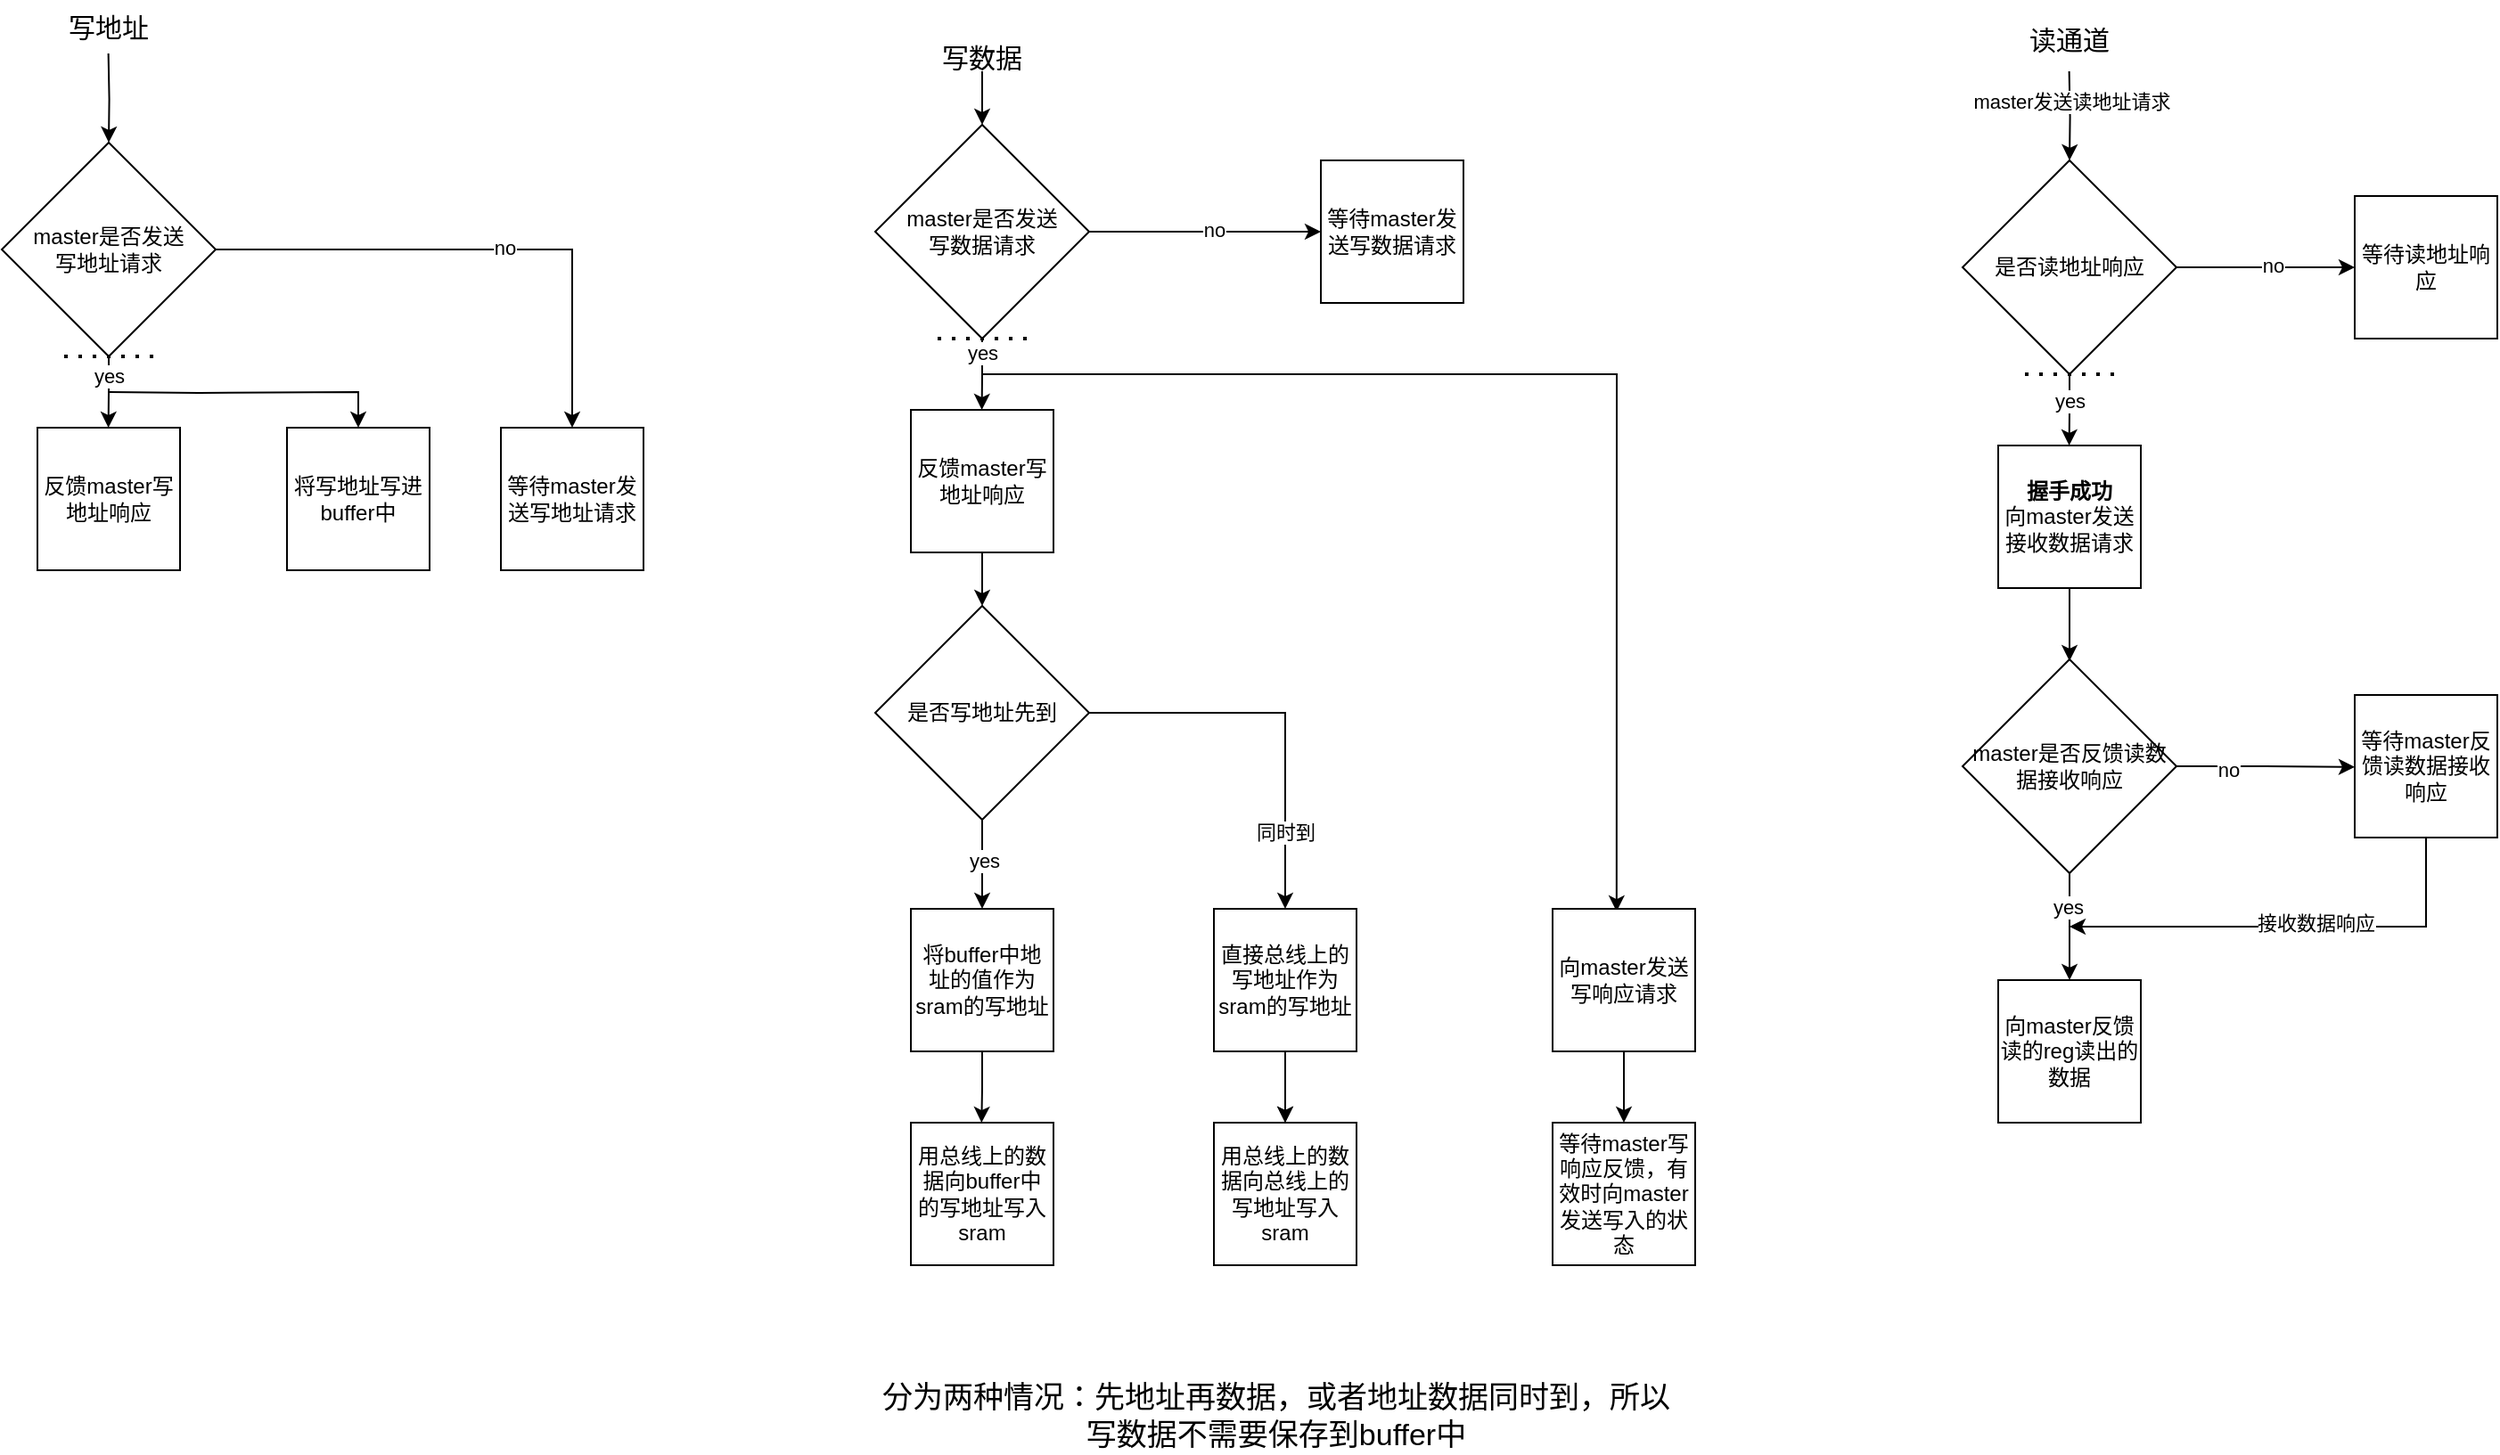 <mxfile version="21.3.8" type="github" pages="2">
  <diagram name="第 1 页" id="pmZ2BUNJM0yEarqeaY6m">
    <mxGraphModel dx="3110" dy="2310" grid="1" gridSize="10" guides="1" tooltips="1" connect="1" arrows="1" fold="1" page="1" pageScale="1" pageWidth="827" pageHeight="1169" math="0" shadow="0">
      <root>
        <mxCell id="0" />
        <mxCell id="1" parent="0" />
        <mxCell id="1NSAZqnCaweZWtJaYeCe-13" style="edgeStyle=orthogonalEdgeStyle;rounded=0;orthogonalLoop=1;jettySize=auto;html=1;exitX=0.5;exitY=0;exitDx=0;exitDy=0;entryX=0.5;entryY=0;entryDx=0;entryDy=0;" parent="1" target="1NSAZqnCaweZWtJaYeCe-11" edge="1">
          <mxGeometry relative="1" as="geometry">
            <mxPoint x="189.81" y="140" as="sourcePoint" />
          </mxGeometry>
        </mxCell>
        <mxCell id="1NSAZqnCaweZWtJaYeCe-15" style="edgeStyle=orthogonalEdgeStyle;rounded=0;orthogonalLoop=1;jettySize=auto;html=1;exitX=0.5;exitY=1;exitDx=0;exitDy=0;" parent="1" source="1NSAZqnCaweZWtJaYeCe-11" edge="1">
          <mxGeometry relative="1" as="geometry">
            <mxPoint x="189.81" y="350" as="targetPoint" />
          </mxGeometry>
        </mxCell>
        <mxCell id="1NSAZqnCaweZWtJaYeCe-16" value="yes" style="edgeLabel;html=1;align=center;verticalAlign=middle;resizable=0;points=[];" parent="1NSAZqnCaweZWtJaYeCe-15" vertex="1" connectable="0">
          <mxGeometry x="-0.288" relative="1" as="geometry">
            <mxPoint y="-4" as="offset" />
          </mxGeometry>
        </mxCell>
        <mxCell id="1NSAZqnCaweZWtJaYeCe-17" style="edgeStyle=orthogonalEdgeStyle;rounded=0;orthogonalLoop=1;jettySize=auto;html=1;exitX=1;exitY=0.5;exitDx=0;exitDy=0;entryX=0.5;entryY=0;entryDx=0;entryDy=0;" parent="1" source="1NSAZqnCaweZWtJaYeCe-11" target="1NSAZqnCaweZWtJaYeCe-19" edge="1">
          <mxGeometry relative="1" as="geometry">
            <mxPoint x="290" y="350" as="targetPoint" />
          </mxGeometry>
        </mxCell>
        <mxCell id="1NSAZqnCaweZWtJaYeCe-18" value="no" style="edgeLabel;html=1;align=center;verticalAlign=middle;resizable=0;points=[];" parent="1NSAZqnCaweZWtJaYeCe-17" vertex="1" connectable="0">
          <mxGeometry x="0.079" y="1" relative="1" as="geometry">
            <mxPoint as="offset" />
          </mxGeometry>
        </mxCell>
        <mxCell id="1NSAZqnCaweZWtJaYeCe-11" value="master是否发送&lt;br&gt;写地址请求" style="rhombus;whiteSpace=wrap;html=1;" parent="1" vertex="1">
          <mxGeometry x="130" y="190" width="120" height="120" as="geometry" />
        </mxCell>
        <mxCell id="1NSAZqnCaweZWtJaYeCe-19" value="等待master发送写地址请求" style="whiteSpace=wrap;html=1;aspect=fixed;" parent="1" vertex="1">
          <mxGeometry x="410" y="350" width="80" height="80" as="geometry" />
        </mxCell>
        <mxCell id="1NSAZqnCaweZWtJaYeCe-20" value="将写地址写进buffer中" style="whiteSpace=wrap;html=1;aspect=fixed;" parent="1" vertex="1">
          <mxGeometry x="290" y="350" width="80" height="80" as="geometry" />
        </mxCell>
        <mxCell id="1NSAZqnCaweZWtJaYeCe-21" style="edgeStyle=orthogonalEdgeStyle;rounded=0;orthogonalLoop=1;jettySize=auto;html=1;entryX=0.5;entryY=0;entryDx=0;entryDy=0;" parent="1" target="1NSAZqnCaweZWtJaYeCe-27" edge="1">
          <mxGeometry relative="1" as="geometry">
            <mxPoint x="680" y="150" as="sourcePoint" />
          </mxGeometry>
        </mxCell>
        <mxCell id="1NSAZqnCaweZWtJaYeCe-23" style="edgeStyle=orthogonalEdgeStyle;rounded=0;orthogonalLoop=1;jettySize=auto;html=1;exitX=0.5;exitY=1;exitDx=0;exitDy=0;" parent="1" source="1NSAZqnCaweZWtJaYeCe-27" edge="1">
          <mxGeometry relative="1" as="geometry">
            <mxPoint x="679.81" y="340" as="targetPoint" />
          </mxGeometry>
        </mxCell>
        <mxCell id="1NSAZqnCaweZWtJaYeCe-24" value="yes" style="edgeLabel;html=1;align=center;verticalAlign=middle;resizable=0;points=[];" parent="1NSAZqnCaweZWtJaYeCe-23" vertex="1" connectable="0">
          <mxGeometry x="-0.288" relative="1" as="geometry">
            <mxPoint y="-7" as="offset" />
          </mxGeometry>
        </mxCell>
        <mxCell id="1NSAZqnCaweZWtJaYeCe-25" style="edgeStyle=orthogonalEdgeStyle;rounded=0;orthogonalLoop=1;jettySize=auto;html=1;exitX=1;exitY=0.5;exitDx=0;exitDy=0;entryX=0;entryY=0.5;entryDx=0;entryDy=0;" parent="1" source="1NSAZqnCaweZWtJaYeCe-27" target="1NSAZqnCaweZWtJaYeCe-28" edge="1">
          <mxGeometry relative="1" as="geometry">
            <mxPoint x="780" y="340" as="targetPoint" />
          </mxGeometry>
        </mxCell>
        <mxCell id="1NSAZqnCaweZWtJaYeCe-26" value="no" style="edgeLabel;html=1;align=center;verticalAlign=middle;resizable=0;points=[];" parent="1NSAZqnCaweZWtJaYeCe-25" vertex="1" connectable="0">
          <mxGeometry x="0.079" y="1" relative="1" as="geometry">
            <mxPoint as="offset" />
          </mxGeometry>
        </mxCell>
        <mxCell id="1NSAZqnCaweZWtJaYeCe-27" value="master是否发送&lt;br&gt;写数据请求" style="rhombus;whiteSpace=wrap;html=1;" parent="1" vertex="1">
          <mxGeometry x="620" y="180" width="120" height="120" as="geometry" />
        </mxCell>
        <mxCell id="1NSAZqnCaweZWtJaYeCe-28" value="等待master发送写数据请求" style="whiteSpace=wrap;html=1;aspect=fixed;" parent="1" vertex="1">
          <mxGeometry x="870" y="200" width="80" height="80" as="geometry" />
        </mxCell>
        <mxCell id="1NSAZqnCaweZWtJaYeCe-31" style="edgeStyle=orthogonalEdgeStyle;rounded=0;orthogonalLoop=1;jettySize=auto;html=1;exitX=0.5;exitY=1;exitDx=0;exitDy=0;" parent="1" source="1NSAZqnCaweZWtJaYeCe-30" edge="1">
          <mxGeometry relative="1" as="geometry">
            <mxPoint x="680" y="620" as="targetPoint" />
          </mxGeometry>
        </mxCell>
        <mxCell id="1NSAZqnCaweZWtJaYeCe-33" value="yes" style="edgeLabel;html=1;align=center;verticalAlign=middle;resizable=0;points=[];" parent="1NSAZqnCaweZWtJaYeCe-31" vertex="1" connectable="0">
          <mxGeometry x="0.341" y="2" relative="1" as="geometry">
            <mxPoint x="-2" y="-11" as="offset" />
          </mxGeometry>
        </mxCell>
        <mxCell id="1NSAZqnCaweZWtJaYeCe-35" style="edgeStyle=orthogonalEdgeStyle;rounded=0;orthogonalLoop=1;jettySize=auto;html=1;exitX=1;exitY=0.5;exitDx=0;exitDy=0;entryX=0.5;entryY=0;entryDx=0;entryDy=0;" parent="1" source="1NSAZqnCaweZWtJaYeCe-30" target="1NSAZqnCaweZWtJaYeCe-36" edge="1">
          <mxGeometry relative="1" as="geometry">
            <mxPoint x="770.0" y="620.0" as="targetPoint" />
            <Array as="points">
              <mxPoint x="850" y="510" />
            </Array>
          </mxGeometry>
        </mxCell>
        <mxCell id="1NSAZqnCaweZWtJaYeCe-37" value="同时到" style="edgeLabel;html=1;align=center;verticalAlign=middle;resizable=0;points=[];" parent="1NSAZqnCaweZWtJaYeCe-35" vertex="1" connectable="0">
          <mxGeometry x="0.604" relative="1" as="geometry">
            <mxPoint as="offset" />
          </mxGeometry>
        </mxCell>
        <mxCell id="1NSAZqnCaweZWtJaYeCe-30" value="是否写地址先到" style="rhombus;whiteSpace=wrap;html=1;" parent="1" vertex="1">
          <mxGeometry x="620" y="450" width="120" height="120" as="geometry" />
        </mxCell>
        <mxCell id="1NSAZqnCaweZWtJaYeCe-42" style="edgeStyle=orthogonalEdgeStyle;rounded=0;orthogonalLoop=1;jettySize=auto;html=1;exitX=0.5;exitY=1;exitDx=0;exitDy=0;" parent="1" source="1NSAZqnCaweZWtJaYeCe-34" edge="1">
          <mxGeometry relative="1" as="geometry">
            <mxPoint x="679.667" y="740" as="targetPoint" />
          </mxGeometry>
        </mxCell>
        <mxCell id="1NSAZqnCaweZWtJaYeCe-34" value="将buffer中地址的值作为sram的写地址" style="whiteSpace=wrap;html=1;aspect=fixed;" parent="1" vertex="1">
          <mxGeometry x="640" y="620" width="80" height="80" as="geometry" />
        </mxCell>
        <mxCell id="1NSAZqnCaweZWtJaYeCe-43" style="edgeStyle=orthogonalEdgeStyle;rounded=0;orthogonalLoop=1;jettySize=auto;html=1;" parent="1" source="1NSAZqnCaweZWtJaYeCe-46" edge="1">
          <mxGeometry relative="1" as="geometry">
            <mxPoint x="850" y="740" as="targetPoint" />
          </mxGeometry>
        </mxCell>
        <mxCell id="1NSAZqnCaweZWtJaYeCe-36" value="直接总线上的写地址作为sram的写地址" style="whiteSpace=wrap;html=1;aspect=fixed;" parent="1" vertex="1">
          <mxGeometry x="810" y="620" width="80" height="80" as="geometry" />
        </mxCell>
        <mxCell id="1NSAZqnCaweZWtJaYeCe-38" value="" style="endArrow=classic;html=1;rounded=0;entryX=0.449;entryY=0.019;entryDx=0;entryDy=0;entryPerimeter=0;" parent="1" target="1NSAZqnCaweZWtJaYeCe-39" edge="1">
          <mxGeometry width="50" height="50" relative="1" as="geometry">
            <mxPoint x="680" y="320" as="sourcePoint" />
            <mxPoint x="560" y="330" as="targetPoint" />
            <Array as="points">
              <mxPoint x="770" y="320" />
              <mxPoint x="1036" y="320" />
            </Array>
          </mxGeometry>
        </mxCell>
        <mxCell id="1NSAZqnCaweZWtJaYeCe-44" style="edgeStyle=orthogonalEdgeStyle;rounded=0;orthogonalLoop=1;jettySize=auto;html=1;" parent="1" source="1NSAZqnCaweZWtJaYeCe-39" edge="1">
          <mxGeometry relative="1" as="geometry">
            <mxPoint x="1040" y="740" as="targetPoint" />
          </mxGeometry>
        </mxCell>
        <mxCell id="1NSAZqnCaweZWtJaYeCe-39" value="向master发送写响应请求" style="whiteSpace=wrap;html=1;aspect=fixed;" parent="1" vertex="1">
          <mxGeometry x="1000" y="620" width="80" height="80" as="geometry" />
        </mxCell>
        <mxCell id="1NSAZqnCaweZWtJaYeCe-45" value="用总线上的数据向buffer中的写地址写入sram" style="whiteSpace=wrap;html=1;aspect=fixed;" parent="1" vertex="1">
          <mxGeometry x="640" y="740" width="80" height="80" as="geometry" />
        </mxCell>
        <mxCell id="1NSAZqnCaweZWtJaYeCe-47" value="" style="edgeStyle=orthogonalEdgeStyle;rounded=0;orthogonalLoop=1;jettySize=auto;html=1;" parent="1" source="1NSAZqnCaweZWtJaYeCe-36" target="1NSAZqnCaweZWtJaYeCe-46" edge="1">
          <mxGeometry relative="1" as="geometry">
            <mxPoint x="850" y="740" as="targetPoint" />
            <mxPoint x="850" y="700" as="sourcePoint" />
          </mxGeometry>
        </mxCell>
        <mxCell id="1NSAZqnCaweZWtJaYeCe-46" value="用总线上的数据向总线上的写地址写入sram" style="whiteSpace=wrap;html=1;aspect=fixed;" parent="1" vertex="1">
          <mxGeometry x="810" y="740" width="80" height="80" as="geometry" />
        </mxCell>
        <mxCell id="1NSAZqnCaweZWtJaYeCe-48" value="等待master写响应反馈，有效时向master发送写入的状态" style="whiteSpace=wrap;html=1;aspect=fixed;" parent="1" vertex="1">
          <mxGeometry x="1000" y="740" width="80" height="80" as="geometry" />
        </mxCell>
        <mxCell id="1NSAZqnCaweZWtJaYeCe-49" value="&lt;font style=&quot;font-size: 17px;&quot;&gt;分为两种情况：先地址再数据，或者地址数据同时到，所以写数据不需要保存到buffer中&lt;/font&gt;" style="text;strokeColor=none;align=center;fillColor=none;html=1;verticalAlign=middle;whiteSpace=wrap;rounded=0;" parent="1" vertex="1">
          <mxGeometry x="620" y="890" width="450" height="30" as="geometry" />
        </mxCell>
        <mxCell id="1NSAZqnCaweZWtJaYeCe-50" style="edgeStyle=orthogonalEdgeStyle;rounded=0;orthogonalLoop=1;jettySize=auto;html=1;exitX=0.5;exitY=0;exitDx=0;exitDy=0;entryX=0.5;entryY=0;entryDx=0;entryDy=0;" parent="1" target="1NSAZqnCaweZWtJaYeCe-56" edge="1">
          <mxGeometry relative="1" as="geometry">
            <mxPoint x="1289.81" y="150" as="sourcePoint" />
          </mxGeometry>
        </mxCell>
        <mxCell id="1NSAZqnCaweZWtJaYeCe-51" value="master发送读地址请求" style="edgeLabel;html=1;align=center;verticalAlign=middle;resizable=0;points=[];" parent="1NSAZqnCaweZWtJaYeCe-50" vertex="1" connectable="0">
          <mxGeometry x="-0.316" y="1" relative="1" as="geometry">
            <mxPoint as="offset" />
          </mxGeometry>
        </mxCell>
        <mxCell id="1NSAZqnCaweZWtJaYeCe-52" style="edgeStyle=orthogonalEdgeStyle;rounded=0;orthogonalLoop=1;jettySize=auto;html=1;exitX=0.5;exitY=1;exitDx=0;exitDy=0;" parent="1" source="1NSAZqnCaweZWtJaYeCe-56" edge="1">
          <mxGeometry relative="1" as="geometry">
            <mxPoint x="1289.81" y="360" as="targetPoint" />
          </mxGeometry>
        </mxCell>
        <mxCell id="1NSAZqnCaweZWtJaYeCe-53" value="yes" style="edgeLabel;html=1;align=center;verticalAlign=middle;resizable=0;points=[];" parent="1NSAZqnCaweZWtJaYeCe-52" vertex="1" connectable="0">
          <mxGeometry x="-0.288" relative="1" as="geometry">
            <mxPoint as="offset" />
          </mxGeometry>
        </mxCell>
        <mxCell id="1NSAZqnCaweZWtJaYeCe-54" style="edgeStyle=orthogonalEdgeStyle;rounded=0;orthogonalLoop=1;jettySize=auto;html=1;exitX=1;exitY=0.5;exitDx=0;exitDy=0;entryX=0;entryY=0.5;entryDx=0;entryDy=0;" parent="1" source="1NSAZqnCaweZWtJaYeCe-56" target="1NSAZqnCaweZWtJaYeCe-57" edge="1">
          <mxGeometry relative="1" as="geometry">
            <mxPoint x="1390" y="360" as="targetPoint" />
            <Array as="points">
              <mxPoint x="1440" y="260" />
              <mxPoint x="1440" y="260" />
            </Array>
          </mxGeometry>
        </mxCell>
        <mxCell id="1NSAZqnCaweZWtJaYeCe-55" value="no" style="edgeLabel;html=1;align=center;verticalAlign=middle;resizable=0;points=[];" parent="1NSAZqnCaweZWtJaYeCe-54" vertex="1" connectable="0">
          <mxGeometry x="0.079" y="1" relative="1" as="geometry">
            <mxPoint as="offset" />
          </mxGeometry>
        </mxCell>
        <mxCell id="1NSAZqnCaweZWtJaYeCe-56" value="是否读地址响应" style="rhombus;whiteSpace=wrap;html=1;" parent="1" vertex="1">
          <mxGeometry x="1230" y="200" width="120" height="120" as="geometry" />
        </mxCell>
        <mxCell id="1NSAZqnCaweZWtJaYeCe-57" value="等待读地址响应" style="whiteSpace=wrap;html=1;aspect=fixed;" parent="1" vertex="1">
          <mxGeometry x="1450" y="220" width="80" height="80" as="geometry" />
        </mxCell>
        <mxCell id="1NSAZqnCaweZWtJaYeCe-59" value="" style="endArrow=none;dashed=1;html=1;dashPattern=1 3;strokeWidth=2;rounded=0;" parent="1" edge="1">
          <mxGeometry width="50" height="50" relative="1" as="geometry">
            <mxPoint x="1265" y="320" as="sourcePoint" />
            <mxPoint x="1315" y="320" as="targetPoint" />
          </mxGeometry>
        </mxCell>
        <mxCell id="1NSAZqnCaweZWtJaYeCe-68" style="edgeStyle=orthogonalEdgeStyle;rounded=0;orthogonalLoop=1;jettySize=auto;html=1;" parent="1" edge="1">
          <mxGeometry relative="1" as="geometry">
            <mxPoint x="1290" y="481" as="targetPoint" />
            <mxPoint x="1290" y="431" as="sourcePoint" />
          </mxGeometry>
        </mxCell>
        <mxCell id="1NSAZqnCaweZWtJaYeCe-64" value="&lt;b&gt;握手成功&lt;br&gt;&lt;/b&gt;向master发送接收数据请求" style="whiteSpace=wrap;html=1;aspect=fixed;" parent="1" vertex="1">
          <mxGeometry x="1250" y="360" width="80" height="80" as="geometry" />
        </mxCell>
        <mxCell id="1NSAZqnCaweZWtJaYeCe-71" style="edgeStyle=orthogonalEdgeStyle;rounded=0;orthogonalLoop=1;jettySize=auto;html=1;exitX=0.5;exitY=1;exitDx=0;exitDy=0;" parent="1" source="1NSAZqnCaweZWtJaYeCe-70" edge="1">
          <mxGeometry relative="1" as="geometry">
            <mxPoint x="1290" y="660" as="targetPoint" />
          </mxGeometry>
        </mxCell>
        <mxCell id="1NSAZqnCaweZWtJaYeCe-73" value="yes" style="edgeLabel;html=1;align=center;verticalAlign=middle;resizable=0;points=[];" parent="1NSAZqnCaweZWtJaYeCe-71" vertex="1" connectable="0">
          <mxGeometry x="0.116" y="-2" relative="1" as="geometry">
            <mxPoint y="-15" as="offset" />
          </mxGeometry>
        </mxCell>
        <mxCell id="1NSAZqnCaweZWtJaYeCe-72" style="edgeStyle=orthogonalEdgeStyle;rounded=0;orthogonalLoop=1;jettySize=auto;html=1;exitX=1;exitY=0.5;exitDx=0;exitDy=0;" parent="1" source="1NSAZqnCaweZWtJaYeCe-70" edge="1">
          <mxGeometry relative="1" as="geometry">
            <mxPoint x="1450" y="540.4" as="targetPoint" />
          </mxGeometry>
        </mxCell>
        <mxCell id="1NSAZqnCaweZWtJaYeCe-74" value="no" style="edgeLabel;html=1;align=center;verticalAlign=middle;resizable=0;points=[];" parent="1NSAZqnCaweZWtJaYeCe-72" vertex="1" connectable="0">
          <mxGeometry x="-0.346" y="-2" relative="1" as="geometry">
            <mxPoint x="-4" as="offset" />
          </mxGeometry>
        </mxCell>
        <mxCell id="1NSAZqnCaweZWtJaYeCe-70" value="master是否反馈读数据接收响应" style="rhombus;whiteSpace=wrap;html=1;" parent="1" vertex="1">
          <mxGeometry x="1230" y="480" width="120" height="120" as="geometry" />
        </mxCell>
        <mxCell id="1NSAZqnCaweZWtJaYeCe-78" value="向master反馈读的reg读出的数据" style="whiteSpace=wrap;html=1;aspect=fixed;" parent="1" vertex="1">
          <mxGeometry x="1250" y="660" width="80" height="80" as="geometry" />
        </mxCell>
        <mxCell id="1NSAZqnCaweZWtJaYeCe-81" style="edgeStyle=orthogonalEdgeStyle;rounded=0;orthogonalLoop=1;jettySize=auto;html=1;" parent="1" source="1NSAZqnCaweZWtJaYeCe-80" edge="1">
          <mxGeometry relative="1" as="geometry">
            <mxPoint x="1290" y="630.0" as="targetPoint" />
            <Array as="points">
              <mxPoint x="1490" y="630" />
            </Array>
          </mxGeometry>
        </mxCell>
        <mxCell id="1NSAZqnCaweZWtJaYeCe-82" value="接收数据响应" style="edgeLabel;html=1;align=center;verticalAlign=middle;resizable=0;points=[];" parent="1NSAZqnCaweZWtJaYeCe-81" vertex="1" connectable="0">
          <mxGeometry x="-0.106" y="-2" relative="1" as="geometry">
            <mxPoint as="offset" />
          </mxGeometry>
        </mxCell>
        <mxCell id="1NSAZqnCaweZWtJaYeCe-80" value="等待master反馈读数据接收响应" style="whiteSpace=wrap;html=1;aspect=fixed;" parent="1" vertex="1">
          <mxGeometry x="1450" y="500" width="80" height="80" as="geometry" />
        </mxCell>
        <mxCell id="1NSAZqnCaweZWtJaYeCe-85" style="edgeStyle=orthogonalEdgeStyle;rounded=0;orthogonalLoop=1;jettySize=auto;html=1;entryX=0.5;entryY=0;entryDx=0;entryDy=0;" parent="1" target="1NSAZqnCaweZWtJaYeCe-20" edge="1">
          <mxGeometry relative="1" as="geometry">
            <mxPoint x="190" y="330" as="sourcePoint" />
          </mxGeometry>
        </mxCell>
        <mxCell id="1NSAZqnCaweZWtJaYeCe-84" value="反馈master写地址响应" style="whiteSpace=wrap;html=1;aspect=fixed;" parent="1" vertex="1">
          <mxGeometry x="150" y="350" width="80" height="80" as="geometry" />
        </mxCell>
        <mxCell id="1NSAZqnCaweZWtJaYeCe-86" value="" style="endArrow=none;dashed=1;html=1;dashPattern=1 3;strokeWidth=2;rounded=0;" parent="1" edge="1">
          <mxGeometry width="50" height="50" relative="1" as="geometry">
            <mxPoint x="165" y="310" as="sourcePoint" />
            <mxPoint x="215" y="310" as="targetPoint" />
          </mxGeometry>
        </mxCell>
        <mxCell id="1NSAZqnCaweZWtJaYeCe-89" style="edgeStyle=orthogonalEdgeStyle;rounded=0;orthogonalLoop=1;jettySize=auto;html=1;exitX=0.5;exitY=1;exitDx=0;exitDy=0;entryX=0.5;entryY=0;entryDx=0;entryDy=0;" parent="1" source="1NSAZqnCaweZWtJaYeCe-87" target="1NSAZqnCaweZWtJaYeCe-30" edge="1">
          <mxGeometry relative="1" as="geometry" />
        </mxCell>
        <mxCell id="1NSAZqnCaweZWtJaYeCe-87" value="反馈master写地址响应" style="whiteSpace=wrap;html=1;aspect=fixed;" parent="1" vertex="1">
          <mxGeometry x="640" y="340" width="80" height="80" as="geometry" />
        </mxCell>
        <mxCell id="1NSAZqnCaweZWtJaYeCe-88" value="" style="endArrow=none;dashed=1;html=1;dashPattern=1 3;strokeWidth=2;rounded=0;" parent="1" edge="1">
          <mxGeometry width="50" height="50" relative="1" as="geometry">
            <mxPoint x="655" y="300" as="sourcePoint" />
            <mxPoint x="705" y="300" as="targetPoint" />
          </mxGeometry>
        </mxCell>
        <mxCell id="1NSAZqnCaweZWtJaYeCe-91" value="写数据" style="text;strokeColor=none;align=center;fillColor=none;html=1;verticalAlign=middle;whiteSpace=wrap;rounded=0;fontSize=15;" parent="1" vertex="1">
          <mxGeometry x="650" y="127" width="60" height="30" as="geometry" />
        </mxCell>
        <mxCell id="1NSAZqnCaweZWtJaYeCe-94" value="&lt;font style=&quot;font-size: 15px;&quot;&gt;写地址&lt;/font&gt;" style="text;strokeColor=none;align=center;fillColor=none;html=1;verticalAlign=middle;whiteSpace=wrap;rounded=0;" parent="1" vertex="1">
          <mxGeometry x="160" y="110" width="60" height="30" as="geometry" />
        </mxCell>
        <mxCell id="1NSAZqnCaweZWtJaYeCe-96" value="读通道" style="text;strokeColor=none;align=center;fillColor=none;html=1;verticalAlign=middle;whiteSpace=wrap;rounded=0;fontSize=15;" parent="1" vertex="1">
          <mxGeometry x="1260" y="117" width="60" height="30" as="geometry" />
        </mxCell>
      </root>
    </mxGraphModel>
  </diagram>
  <diagram id="8n4ZUkiaJboDoRPgroDt" name="第 2 页">
    <mxGraphModel dx="1037" dy="770" grid="1" gridSize="10" guides="1" tooltips="1" connect="1" arrows="1" fold="1" page="1" pageScale="1" pageWidth="827" pageHeight="1169" math="0" shadow="0">
      <root>
        <mxCell id="0" />
        <mxCell id="1" parent="0" />
        <mxCell id="EX2N_gXG_pp5BugCQD2P-3" value="" style="endArrow=none;html=1;rounded=0;" edge="1" parent="1" source="EX2N_gXG_pp5BugCQD2P-1">
          <mxGeometry width="50" height="50" relative="1" as="geometry">
            <mxPoint x="283" y="292" as="sourcePoint" />
            <mxPoint x="323" y="292" as="targetPoint" />
          </mxGeometry>
        </mxCell>
        <mxCell id="EX2N_gXG_pp5BugCQD2P-1" value="tag_ram" style="whiteSpace=wrap;html=1;aspect=fixed;" vertex="1" parent="1">
          <mxGeometry x="313" y="282" width="160" height="160" as="geometry" />
        </mxCell>
        <mxCell id="EX2N_gXG_pp5BugCQD2P-6" value="" style="endArrow=none;dashed=1;html=1;rounded=0;" edge="1" parent="1">
          <mxGeometry width="50" height="50" relative="1" as="geometry">
            <mxPoint x="273" y="282" as="sourcePoint" />
            <mxPoint x="313" y="282" as="targetPoint" />
          </mxGeometry>
        </mxCell>
        <mxCell id="EX2N_gXG_pp5BugCQD2P-7" value="" style="endArrow=none;dashed=1;html=1;rounded=0;" edge="1" parent="1">
          <mxGeometry width="50" height="50" relative="1" as="geometry">
            <mxPoint x="273" y="441.31" as="sourcePoint" />
            <mxPoint x="313" y="441.31" as="targetPoint" />
          </mxGeometry>
        </mxCell>
        <mxCell id="EX2N_gXG_pp5BugCQD2P-8" value="" style="endArrow=classic;startArrow=classic;html=1;rounded=0;" edge="1" parent="1">
          <mxGeometry width="50" height="50" relative="1" as="geometry">
            <mxPoint x="293" y="432" as="sourcePoint" />
            <mxPoint x="293" y="292" as="targetPoint" />
          </mxGeometry>
        </mxCell>
        <mxCell id="EX2N_gXG_pp5BugCQD2P-9" value="512" style="text;strokeColor=none;align=center;fillColor=none;html=1;verticalAlign=middle;whiteSpace=wrap;rounded=0;" vertex="1" parent="1">
          <mxGeometry x="250" y="342" width="60" height="30" as="geometry" />
        </mxCell>
        <mxCell id="EX2N_gXG_pp5BugCQD2P-11" value="" style="endArrow=none;html=1;rounded=0;entryX=1;entryY=0.25;entryDx=0;entryDy=0;" edge="1" parent="1">
          <mxGeometry width="50" height="50" relative="1" as="geometry">
            <mxPoint x="313" y="307" as="sourcePoint" />
            <mxPoint x="473" y="307.0" as="targetPoint" />
          </mxGeometry>
        </mxCell>
        <mxCell id="EX2N_gXG_pp5BugCQD2P-12" value="tag=18bit" style="text;strokeColor=none;align=center;fillColor=none;html=1;verticalAlign=middle;whiteSpace=wrap;rounded=0;" vertex="1" parent="1">
          <mxGeometry x="364" y="280" width="60" height="30" as="geometry" />
        </mxCell>
        <mxCell id="EX2N_gXG_pp5BugCQD2P-13" value="" style="rounded=0;whiteSpace=wrap;html=1;" vertex="1" parent="1">
          <mxGeometry x="60" y="135" width="320" height="10" as="geometry" />
        </mxCell>
        <mxCell id="EX2N_gXG_pp5BugCQD2P-16" value="" style="group" vertex="1" connectable="0" parent="1">
          <mxGeometry x="30" y="135" width="320" height="10" as="geometry" />
        </mxCell>
        <mxCell id="EX2N_gXG_pp5BugCQD2P-15" value="" style="endArrow=none;html=1;rounded=0;entryX=0.75;entryY=0;entryDx=0;entryDy=0;exitX=0.75;exitY=1;exitDx=0;exitDy=0;" edge="1" parent="EX2N_gXG_pp5BugCQD2P-16">
          <mxGeometry width="50" height="50" relative="1" as="geometry">
            <mxPoint x="130" y="10" as="sourcePoint" />
            <mxPoint x="130" as="targetPoint" />
          </mxGeometry>
        </mxCell>
        <mxCell id="EX2N_gXG_pp5BugCQD2P-19" value="index" style="text;strokeColor=none;align=center;fillColor=none;html=1;verticalAlign=middle;whiteSpace=wrap;rounded=0;" vertex="1" parent="EX2N_gXG_pp5BugCQD2P-16">
          <mxGeometry x="170" y="-26" width="60" height="30" as="geometry" />
        </mxCell>
        <mxCell id="EX2N_gXG_pp5BugCQD2P-17" value="rd_pc" style="text;strokeColor=none;align=center;fillColor=none;html=1;verticalAlign=middle;whiteSpace=wrap;rounded=0;" vertex="1" parent="1">
          <mxGeometry x="10" y="120" width="60" height="34" as="geometry" />
        </mxCell>
        <mxCell id="EX2N_gXG_pp5BugCQD2P-14" value="" style="endArrow=none;html=1;rounded=0;entryX=0.75;entryY=0;entryDx=0;entryDy=0;exitX=0.75;exitY=1;exitDx=0;exitDy=0;" edge="1" parent="1" source="EX2N_gXG_pp5BugCQD2P-13" target="EX2N_gXG_pp5BugCQD2P-13">
          <mxGeometry width="50" height="50" relative="1" as="geometry">
            <mxPoint x="370" y="260" as="sourcePoint" />
            <mxPoint x="420" y="235" as="targetPoint" />
          </mxGeometry>
        </mxCell>
        <mxCell id="EX2N_gXG_pp5BugCQD2P-18" value="tag&lt;br&gt;" style="text;strokeColor=none;align=center;fillColor=none;html=1;verticalAlign=middle;whiteSpace=wrap;rounded=0;" vertex="1" parent="1">
          <mxGeometry x="80" y="108" width="60" height="30" as="geometry" />
        </mxCell>
        <mxCell id="EX2N_gXG_pp5BugCQD2P-22" value="i_tag_raddr" style="text;strokeColor=none;align=center;fillColor=none;html=1;verticalAlign=middle;whiteSpace=wrap;rounded=0;" vertex="1" parent="1">
          <mxGeometry x="240" y="154" width="60" height="30" as="geometry" />
        </mxCell>
        <mxCell id="EX2N_gXG_pp5BugCQD2P-20" style="edgeStyle=orthogonalEdgeStyle;rounded=0;orthogonalLoop=1;jettySize=auto;html=1;" edge="1" parent="1" source="EX2N_gXG_pp5BugCQD2P-19">
          <mxGeometry relative="1" as="geometry">
            <mxPoint x="230" y="300" as="targetPoint" />
          </mxGeometry>
        </mxCell>
      </root>
    </mxGraphModel>
  </diagram>
</mxfile>
